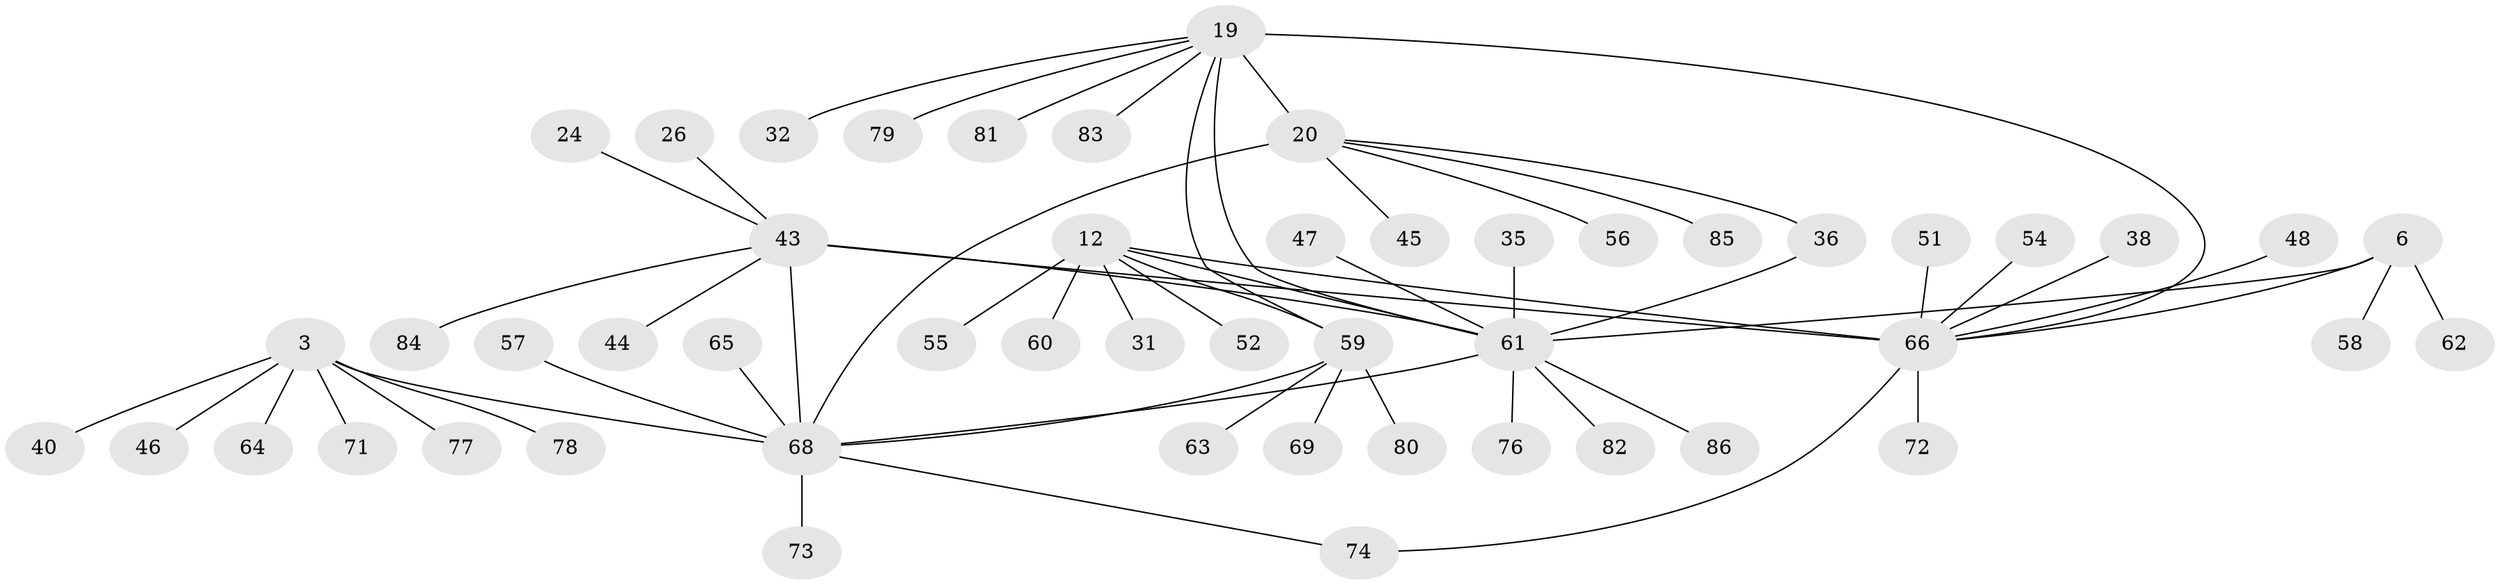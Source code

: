 // original degree distribution, {7: 0.05813953488372093, 6: 0.08139534883720931, 10: 0.023255813953488372, 3: 0.05813953488372093, 5: 0.023255813953488372, 8: 0.023255813953488372, 9: 0.011627906976744186, 2: 0.19767441860465115, 1: 0.5232558139534884}
// Generated by graph-tools (version 1.1) at 2025/57/03/04/25 21:57:24]
// undirected, 51 vertices, 59 edges
graph export_dot {
graph [start="1"]
  node [color=gray90,style=filled];
  3 [super="+2"];
  6 [super="+5"];
  12 [super="+11"];
  19 [super="+17"];
  20 [super="+18"];
  24;
  26;
  31;
  32;
  35;
  36;
  38;
  40 [super="+29"];
  43 [super="+15"];
  44;
  45;
  46;
  47 [super="+42"];
  48;
  51 [super="+30"];
  52 [super="+22"];
  54;
  55;
  56;
  57;
  58;
  59 [super="+10"];
  60;
  61 [super="+37+23+39+8"];
  62 [super="+34"];
  63;
  64;
  65;
  66 [super="+53+16+25+41"];
  68 [super="+49+4"];
  69 [super="+67"];
  71;
  72;
  73;
  74 [super="+50"];
  76;
  77 [super="+70"];
  78;
  79;
  80;
  81;
  82 [super="+33"];
  83 [super="+75"];
  84;
  85;
  86;
  3 -- 46;
  3 -- 64;
  3 -- 71;
  3 -- 78;
  3 -- 40;
  3 -- 77;
  3 -- 68 [weight=4];
  6 -- 58;
  6 -- 62;
  6 -- 61 [weight=4];
  6 -- 66;
  12 -- 55;
  12 -- 60;
  12 -- 31;
  12 -- 52;
  12 -- 59 [weight=4];
  12 -- 61;
  12 -- 66;
  19 -- 20 [weight=4];
  19 -- 79;
  19 -- 32;
  19 -- 81;
  19 -- 61 [weight=2];
  19 -- 83;
  19 -- 59;
  19 -- 66;
  20 -- 36;
  20 -- 45;
  20 -- 85;
  20 -- 56;
  20 -- 68;
  24 -- 43;
  26 -- 43;
  35 -- 61;
  36 -- 61;
  38 -- 66;
  43 -- 68 [weight=2];
  43 -- 44;
  43 -- 84;
  43 -- 61;
  43 -- 66 [weight=4];
  47 -- 61;
  48 -- 66;
  51 -- 66;
  54 -- 66;
  57 -- 68;
  59 -- 68 [weight=3];
  59 -- 80;
  59 -- 69;
  59 -- 63;
  61 -- 68;
  61 -- 76;
  61 -- 82;
  61 -- 86;
  65 -- 68;
  66 -- 72;
  66 -- 74;
  68 -- 73;
  68 -- 74;
}

